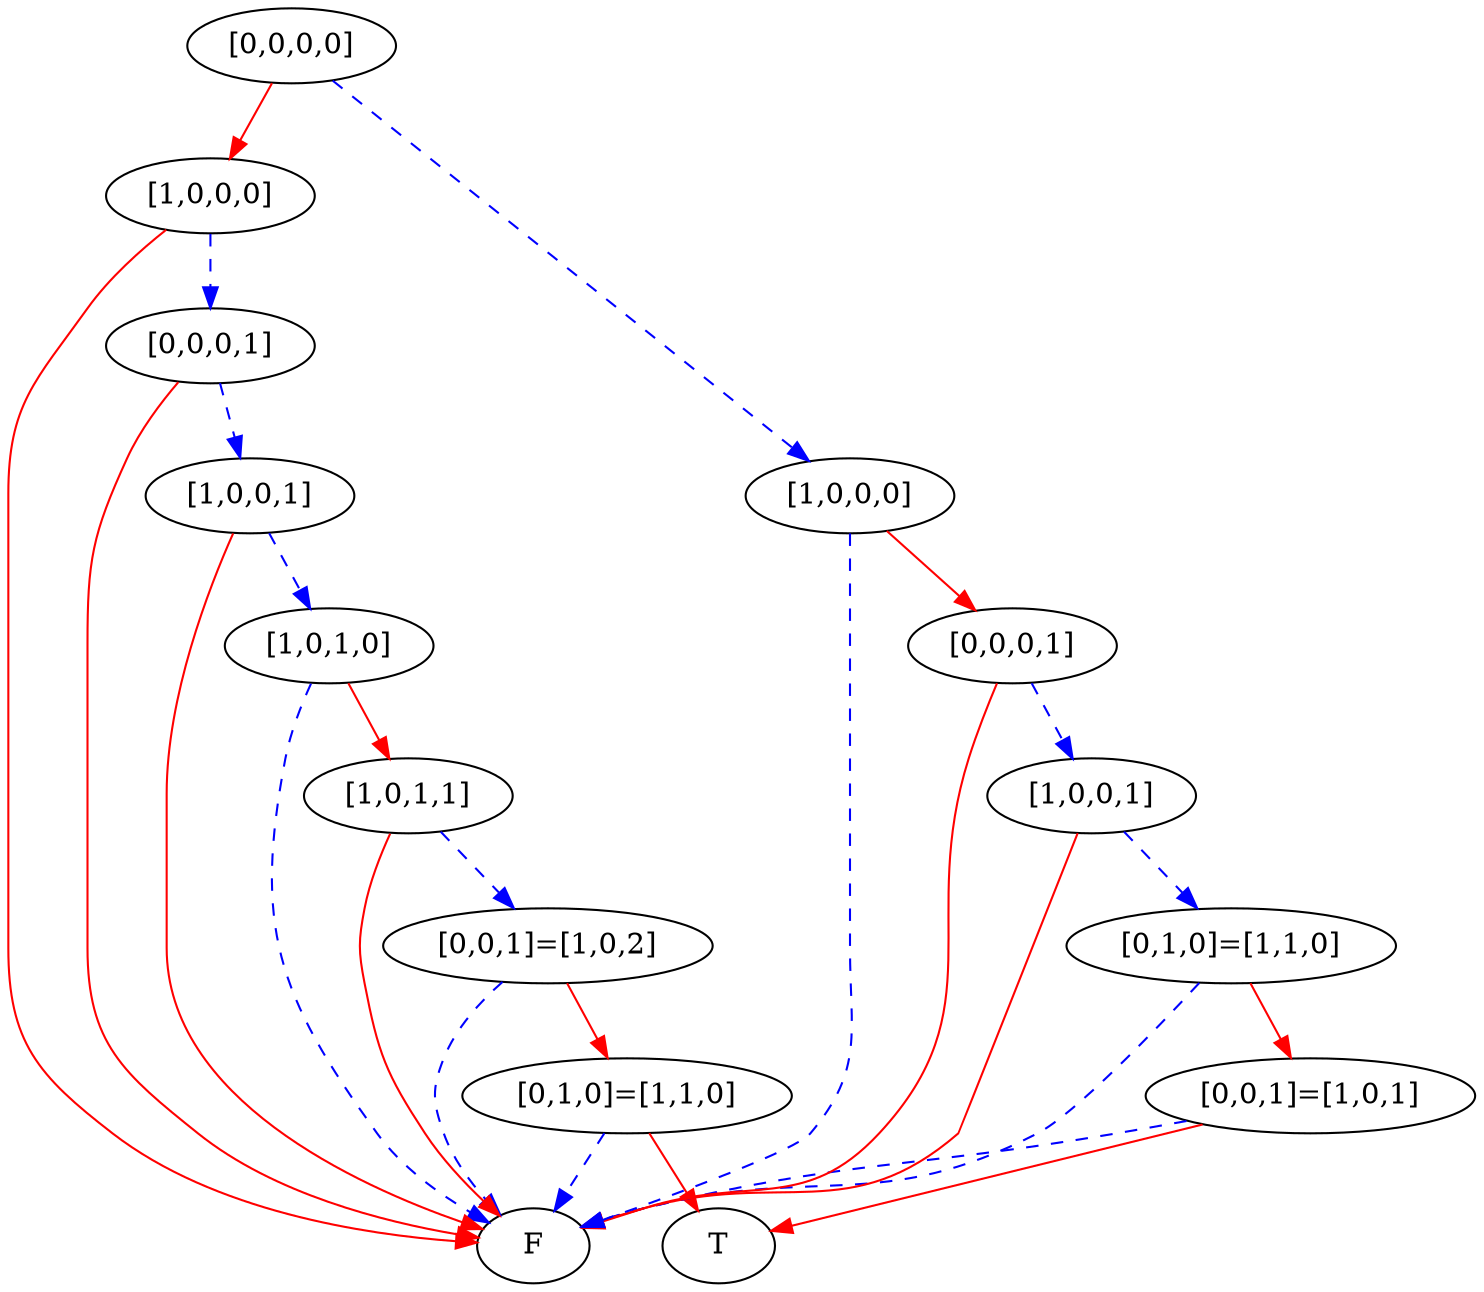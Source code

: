 digraph {
    1 [label=F];
    2 [label=T];
    3 [label="[0,1,0]=[1,1,0]"];
    4 [label="[0,0,1]=[1,0,2]"];
    5 [label="[1,0,1,1]"];
    6 [label="[1,0,1,0]"];
    7 [label="[1,0,0,1]"];
    8 [label="[0,0,0,1]"];
    9 [label="[1,0,0,0]"];
    10 [label="[0,0,1]=[1,0,1]"];
    11 [label="[0,1,0]=[1,1,0]"];
    12 [label="[1,0,0,1]"];
    13 [label="[0,0,0,1]"];
    14 [label="[1,0,0,0]"];
    15 [label="[0,0,0,0]"];
    3 -> 1 [style=dashed
           ,color=blue];
    3 -> 2 [color=red];
    4 -> 3 [color=red];
    4 -> 1 [style=dashed
           ,color=blue];
    5 -> 4 [style=dashed
           ,color=blue];
    5 -> 1 [color=red];
    6 -> 5 [color=red];
    6 -> 1 [style=dashed
           ,color=blue];
    7 -> 6 [style=dashed
           ,color=blue];
    7 -> 1 [color=red];
    8 -> 7 [style=dashed
           ,color=blue];
    8 -> 1 [color=red];
    9 -> 8 [style=dashed
           ,color=blue];
    9 -> 1 [color=red];
    10 -> 1 [style=dashed
            ,color=blue];
    10 -> 2 [color=red];
    11 -> 10 [color=red];
    11 -> 1 [style=dashed
            ,color=blue];
    12 -> 11 [style=dashed
             ,color=blue];
    12 -> 1 [color=red];
    13 -> 12 [style=dashed
             ,color=blue];
    13 -> 1 [color=red];
    14 -> 13 [color=red];
    14 -> 1 [style=dashed
            ,color=blue];
    15 -> 9 [color=red];
    15 -> 14 [style=dashed
             ,color=blue];
}
